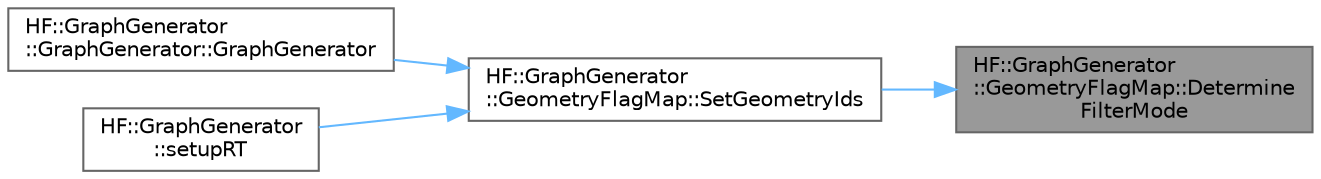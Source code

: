 digraph "HF::GraphGenerator::GeometryFlagMap::DetermineFilterMode"
{
 // LATEX_PDF_SIZE
  bgcolor="transparent";
  edge [fontname=Helvetica,fontsize=10,labelfontname=Helvetica,labelfontsize=10];
  node [fontname=Helvetica,fontsize=10,shape=box,height=0.2,width=0.4];
  rankdir="RL";
  Node1 [label="HF::GraphGenerator\l::GeometryFlagMap::Determine\lFilterMode",height=0.2,width=0.4,color="gray40", fillcolor="grey60", style="filled", fontcolor="black",tooltip="Set the filter mode of this GeometryFlagMap based on the input types."];
  Node1 -> Node2 [dir="back",color="steelblue1",style="solid"];
  Node2 [label="HF::GraphGenerator\l::GeometryFlagMap::SetGeometryIds",height=0.2,width=0.4,color="grey40", fillcolor="white", style="filled",URL="$a01299.html#a5f5b32d65d3d43143915633c8411acaf",tooltip="Set geometry ids as being walkable or obstacles."];
  Node2 -> Node3 [dir="back",color="steelblue1",style="solid"];
  Node3 [label="HF::GraphGenerator\l::GraphGenerator::GraphGenerator",height=0.2,width=0.4,color="grey40", fillcolor="white", style="filled",URL="$a01311.html#a804c4c9a8169aa9901cb32ee0f64c555",tooltip="Construct a new graph generator with a specific raytracer."];
  Node2 -> Node4 [dir="back",color="steelblue1",style="solid"];
  Node4 [label="HF::GraphGenerator\l::setupRT",height=0.2,width=0.4,color="grey40", fillcolor="white", style="filled",URL="$a00463.html#a124a96c53ed2021db9d819369fe6b7ad",tooltip="Converts the raytracer to a multiRT if required, then map geometry ids to hitflags."];
}
